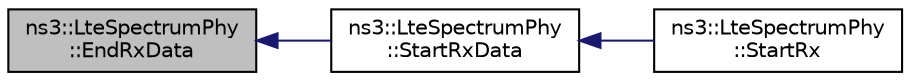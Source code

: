 digraph "ns3::LteSpectrumPhy::EndRxData"
{
  edge [fontname="Helvetica",fontsize="10",labelfontname="Helvetica",labelfontsize="10"];
  node [fontname="Helvetica",fontsize="10",shape=record];
  rankdir="LR";
  Node1 [label="ns3::LteSpectrumPhy\l::EndRxData",height=0.2,width=0.4,color="black", fillcolor="grey75", style="filled", fontcolor="black"];
  Node1 -> Node2 [dir="back",color="midnightblue",fontsize="10",style="solid"];
  Node2 [label="ns3::LteSpectrumPhy\l::StartRxData",height=0.2,width=0.4,color="black", fillcolor="white", style="filled",URL="$de/def/classns3_1_1LteSpectrumPhy.html#a496c5216723459c21c02576f8a5056af"];
  Node2 -> Node3 [dir="back",color="midnightblue",fontsize="10",style="solid"];
  Node3 [label="ns3::LteSpectrumPhy\l::StartRx",height=0.2,width=0.4,color="black", fillcolor="white", style="filled",URL="$de/def/classns3_1_1LteSpectrumPhy.html#af4041e1ab1f466d1c66b8f2f1c519657"];
}
